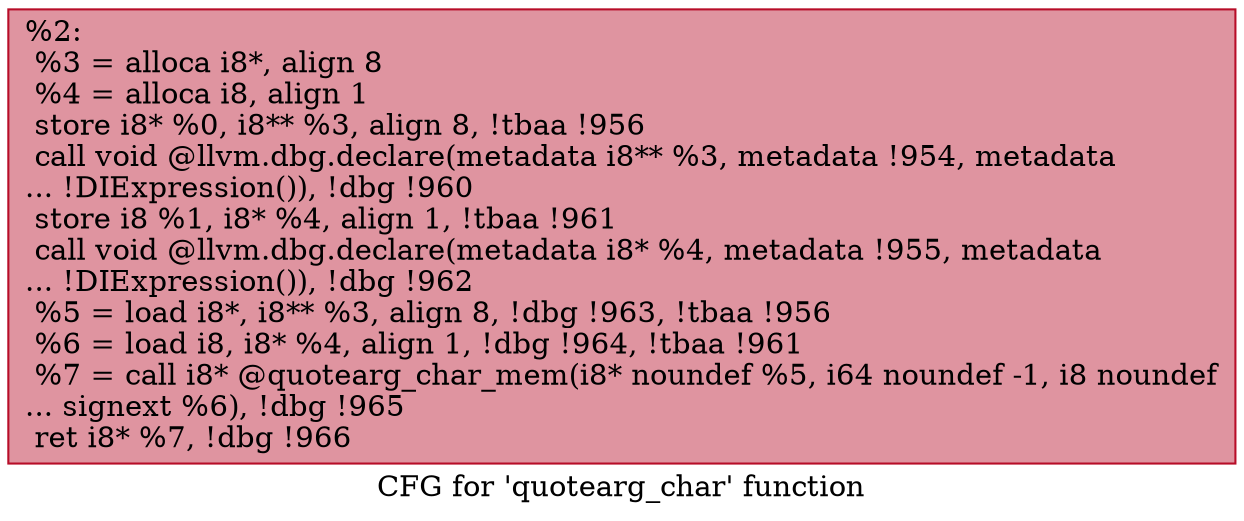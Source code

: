 digraph "CFG for 'quotearg_char' function" {
	label="CFG for 'quotearg_char' function";

	Node0x2286a80 [shape=record,color="#b70d28ff", style=filled, fillcolor="#b70d2870",label="{%2:\l  %3 = alloca i8*, align 8\l  %4 = alloca i8, align 1\l  store i8* %0, i8** %3, align 8, !tbaa !956\l  call void @llvm.dbg.declare(metadata i8** %3, metadata !954, metadata\l... !DIExpression()), !dbg !960\l  store i8 %1, i8* %4, align 1, !tbaa !961\l  call void @llvm.dbg.declare(metadata i8* %4, metadata !955, metadata\l... !DIExpression()), !dbg !962\l  %5 = load i8*, i8** %3, align 8, !dbg !963, !tbaa !956\l  %6 = load i8, i8* %4, align 1, !dbg !964, !tbaa !961\l  %7 = call i8* @quotearg_char_mem(i8* noundef %5, i64 noundef -1, i8 noundef\l... signext %6), !dbg !965\l  ret i8* %7, !dbg !966\l}"];
}
